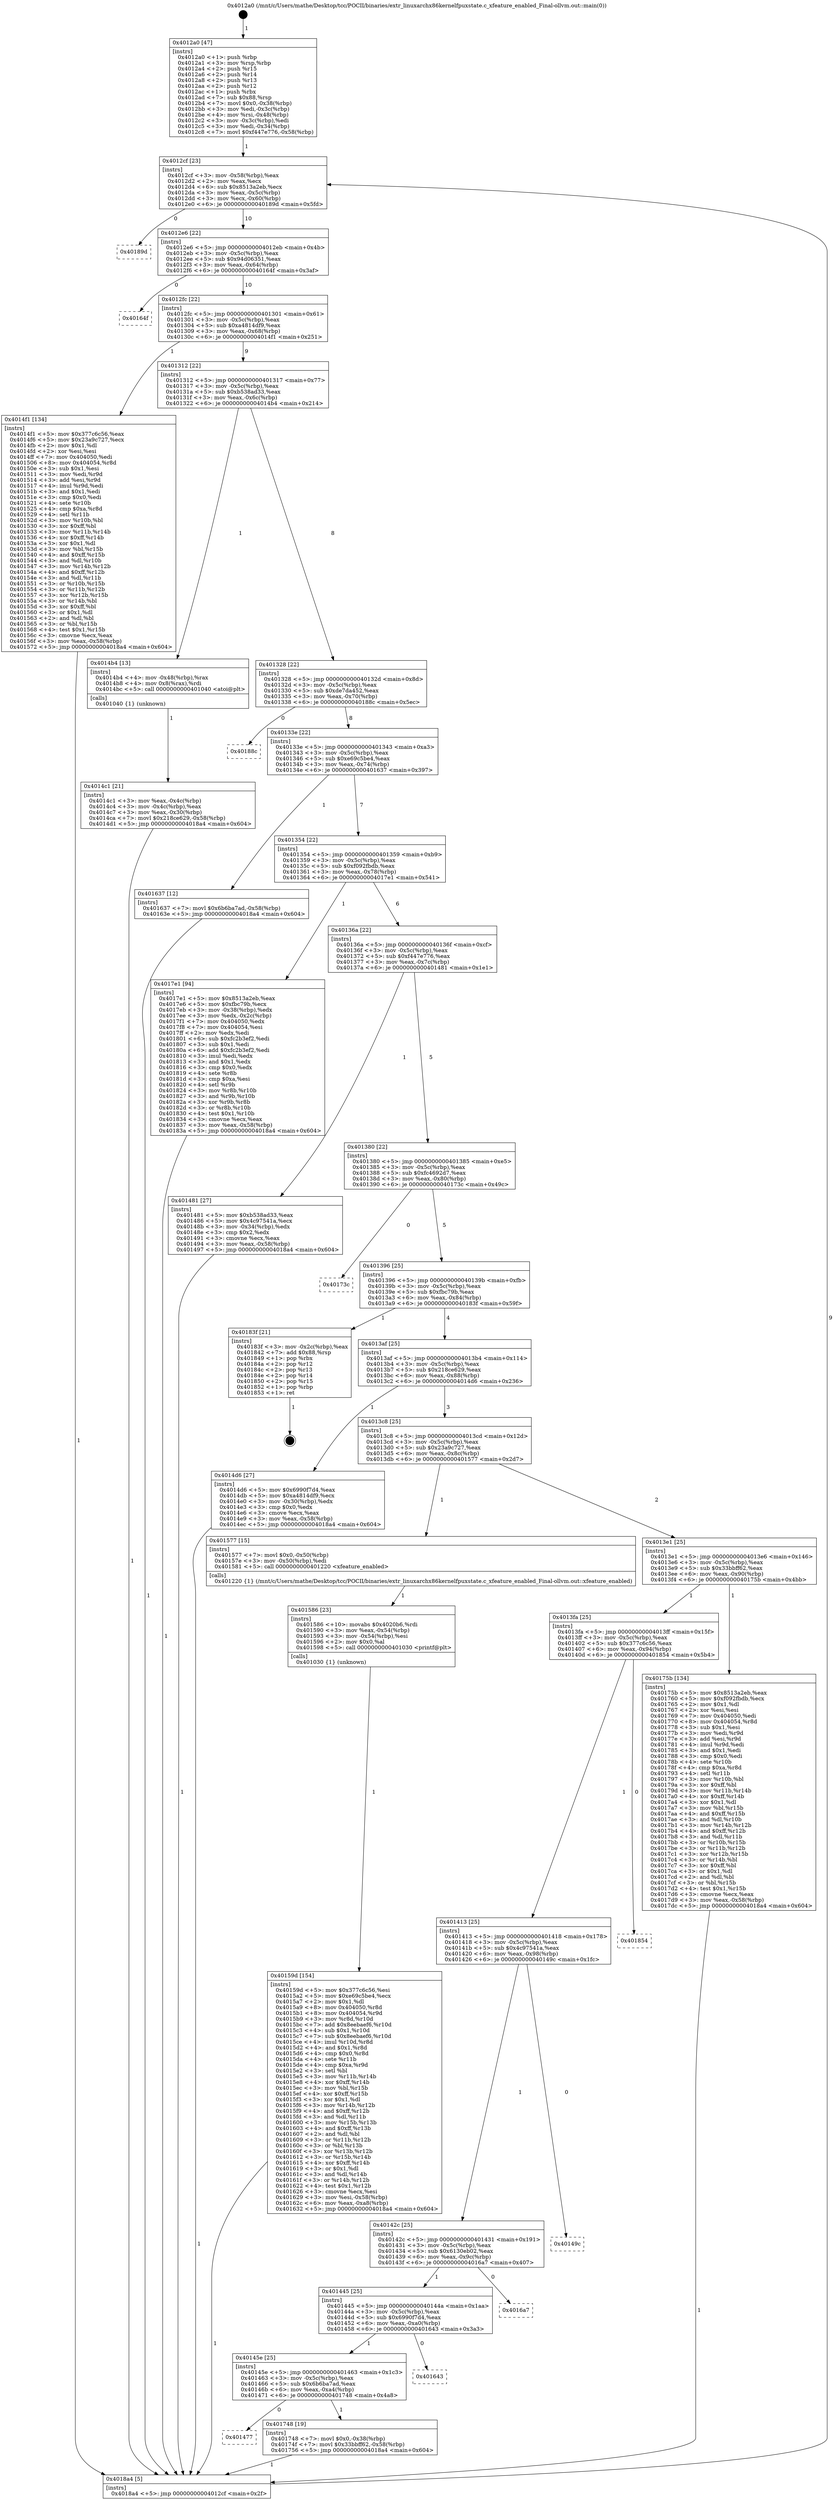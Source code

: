 digraph "0x4012a0" {
  label = "0x4012a0 (/mnt/c/Users/mathe/Desktop/tcc/POCII/binaries/extr_linuxarchx86kernelfpuxstate.c_xfeature_enabled_Final-ollvm.out::main(0))"
  labelloc = "t"
  node[shape=record]

  Entry [label="",width=0.3,height=0.3,shape=circle,fillcolor=black,style=filled]
  "0x4012cf" [label="{
     0x4012cf [23]\l
     | [instrs]\l
     &nbsp;&nbsp;0x4012cf \<+3\>: mov -0x58(%rbp),%eax\l
     &nbsp;&nbsp;0x4012d2 \<+2\>: mov %eax,%ecx\l
     &nbsp;&nbsp;0x4012d4 \<+6\>: sub $0x8513a2eb,%ecx\l
     &nbsp;&nbsp;0x4012da \<+3\>: mov %eax,-0x5c(%rbp)\l
     &nbsp;&nbsp;0x4012dd \<+3\>: mov %ecx,-0x60(%rbp)\l
     &nbsp;&nbsp;0x4012e0 \<+6\>: je 000000000040189d \<main+0x5fd\>\l
  }"]
  "0x40189d" [label="{
     0x40189d\l
  }", style=dashed]
  "0x4012e6" [label="{
     0x4012e6 [22]\l
     | [instrs]\l
     &nbsp;&nbsp;0x4012e6 \<+5\>: jmp 00000000004012eb \<main+0x4b\>\l
     &nbsp;&nbsp;0x4012eb \<+3\>: mov -0x5c(%rbp),%eax\l
     &nbsp;&nbsp;0x4012ee \<+5\>: sub $0x94d06351,%eax\l
     &nbsp;&nbsp;0x4012f3 \<+3\>: mov %eax,-0x64(%rbp)\l
     &nbsp;&nbsp;0x4012f6 \<+6\>: je 000000000040164f \<main+0x3af\>\l
  }"]
  Exit [label="",width=0.3,height=0.3,shape=circle,fillcolor=black,style=filled,peripheries=2]
  "0x40164f" [label="{
     0x40164f\l
  }", style=dashed]
  "0x4012fc" [label="{
     0x4012fc [22]\l
     | [instrs]\l
     &nbsp;&nbsp;0x4012fc \<+5\>: jmp 0000000000401301 \<main+0x61\>\l
     &nbsp;&nbsp;0x401301 \<+3\>: mov -0x5c(%rbp),%eax\l
     &nbsp;&nbsp;0x401304 \<+5\>: sub $0xa4814df9,%eax\l
     &nbsp;&nbsp;0x401309 \<+3\>: mov %eax,-0x68(%rbp)\l
     &nbsp;&nbsp;0x40130c \<+6\>: je 00000000004014f1 \<main+0x251\>\l
  }"]
  "0x401477" [label="{
     0x401477\l
  }", style=dashed]
  "0x4014f1" [label="{
     0x4014f1 [134]\l
     | [instrs]\l
     &nbsp;&nbsp;0x4014f1 \<+5\>: mov $0x377c6c56,%eax\l
     &nbsp;&nbsp;0x4014f6 \<+5\>: mov $0x23a9c727,%ecx\l
     &nbsp;&nbsp;0x4014fb \<+2\>: mov $0x1,%dl\l
     &nbsp;&nbsp;0x4014fd \<+2\>: xor %esi,%esi\l
     &nbsp;&nbsp;0x4014ff \<+7\>: mov 0x404050,%edi\l
     &nbsp;&nbsp;0x401506 \<+8\>: mov 0x404054,%r8d\l
     &nbsp;&nbsp;0x40150e \<+3\>: sub $0x1,%esi\l
     &nbsp;&nbsp;0x401511 \<+3\>: mov %edi,%r9d\l
     &nbsp;&nbsp;0x401514 \<+3\>: add %esi,%r9d\l
     &nbsp;&nbsp;0x401517 \<+4\>: imul %r9d,%edi\l
     &nbsp;&nbsp;0x40151b \<+3\>: and $0x1,%edi\l
     &nbsp;&nbsp;0x40151e \<+3\>: cmp $0x0,%edi\l
     &nbsp;&nbsp;0x401521 \<+4\>: sete %r10b\l
     &nbsp;&nbsp;0x401525 \<+4\>: cmp $0xa,%r8d\l
     &nbsp;&nbsp;0x401529 \<+4\>: setl %r11b\l
     &nbsp;&nbsp;0x40152d \<+3\>: mov %r10b,%bl\l
     &nbsp;&nbsp;0x401530 \<+3\>: xor $0xff,%bl\l
     &nbsp;&nbsp;0x401533 \<+3\>: mov %r11b,%r14b\l
     &nbsp;&nbsp;0x401536 \<+4\>: xor $0xff,%r14b\l
     &nbsp;&nbsp;0x40153a \<+3\>: xor $0x1,%dl\l
     &nbsp;&nbsp;0x40153d \<+3\>: mov %bl,%r15b\l
     &nbsp;&nbsp;0x401540 \<+4\>: and $0xff,%r15b\l
     &nbsp;&nbsp;0x401544 \<+3\>: and %dl,%r10b\l
     &nbsp;&nbsp;0x401547 \<+3\>: mov %r14b,%r12b\l
     &nbsp;&nbsp;0x40154a \<+4\>: and $0xff,%r12b\l
     &nbsp;&nbsp;0x40154e \<+3\>: and %dl,%r11b\l
     &nbsp;&nbsp;0x401551 \<+3\>: or %r10b,%r15b\l
     &nbsp;&nbsp;0x401554 \<+3\>: or %r11b,%r12b\l
     &nbsp;&nbsp;0x401557 \<+3\>: xor %r12b,%r15b\l
     &nbsp;&nbsp;0x40155a \<+3\>: or %r14b,%bl\l
     &nbsp;&nbsp;0x40155d \<+3\>: xor $0xff,%bl\l
     &nbsp;&nbsp;0x401560 \<+3\>: or $0x1,%dl\l
     &nbsp;&nbsp;0x401563 \<+2\>: and %dl,%bl\l
     &nbsp;&nbsp;0x401565 \<+3\>: or %bl,%r15b\l
     &nbsp;&nbsp;0x401568 \<+4\>: test $0x1,%r15b\l
     &nbsp;&nbsp;0x40156c \<+3\>: cmovne %ecx,%eax\l
     &nbsp;&nbsp;0x40156f \<+3\>: mov %eax,-0x58(%rbp)\l
     &nbsp;&nbsp;0x401572 \<+5\>: jmp 00000000004018a4 \<main+0x604\>\l
  }"]
  "0x401312" [label="{
     0x401312 [22]\l
     | [instrs]\l
     &nbsp;&nbsp;0x401312 \<+5\>: jmp 0000000000401317 \<main+0x77\>\l
     &nbsp;&nbsp;0x401317 \<+3\>: mov -0x5c(%rbp),%eax\l
     &nbsp;&nbsp;0x40131a \<+5\>: sub $0xb538ad33,%eax\l
     &nbsp;&nbsp;0x40131f \<+3\>: mov %eax,-0x6c(%rbp)\l
     &nbsp;&nbsp;0x401322 \<+6\>: je 00000000004014b4 \<main+0x214\>\l
  }"]
  "0x401748" [label="{
     0x401748 [19]\l
     | [instrs]\l
     &nbsp;&nbsp;0x401748 \<+7\>: movl $0x0,-0x38(%rbp)\l
     &nbsp;&nbsp;0x40174f \<+7\>: movl $0x33bbff62,-0x58(%rbp)\l
     &nbsp;&nbsp;0x401756 \<+5\>: jmp 00000000004018a4 \<main+0x604\>\l
  }"]
  "0x4014b4" [label="{
     0x4014b4 [13]\l
     | [instrs]\l
     &nbsp;&nbsp;0x4014b4 \<+4\>: mov -0x48(%rbp),%rax\l
     &nbsp;&nbsp;0x4014b8 \<+4\>: mov 0x8(%rax),%rdi\l
     &nbsp;&nbsp;0x4014bc \<+5\>: call 0000000000401040 \<atoi@plt\>\l
     | [calls]\l
     &nbsp;&nbsp;0x401040 \{1\} (unknown)\l
  }"]
  "0x401328" [label="{
     0x401328 [22]\l
     | [instrs]\l
     &nbsp;&nbsp;0x401328 \<+5\>: jmp 000000000040132d \<main+0x8d\>\l
     &nbsp;&nbsp;0x40132d \<+3\>: mov -0x5c(%rbp),%eax\l
     &nbsp;&nbsp;0x401330 \<+5\>: sub $0xde7da452,%eax\l
     &nbsp;&nbsp;0x401335 \<+3\>: mov %eax,-0x70(%rbp)\l
     &nbsp;&nbsp;0x401338 \<+6\>: je 000000000040188c \<main+0x5ec\>\l
  }"]
  "0x40145e" [label="{
     0x40145e [25]\l
     | [instrs]\l
     &nbsp;&nbsp;0x40145e \<+5\>: jmp 0000000000401463 \<main+0x1c3\>\l
     &nbsp;&nbsp;0x401463 \<+3\>: mov -0x5c(%rbp),%eax\l
     &nbsp;&nbsp;0x401466 \<+5\>: sub $0x6b6ba7ad,%eax\l
     &nbsp;&nbsp;0x40146b \<+6\>: mov %eax,-0xa4(%rbp)\l
     &nbsp;&nbsp;0x401471 \<+6\>: je 0000000000401748 \<main+0x4a8\>\l
  }"]
  "0x40188c" [label="{
     0x40188c\l
  }", style=dashed]
  "0x40133e" [label="{
     0x40133e [22]\l
     | [instrs]\l
     &nbsp;&nbsp;0x40133e \<+5\>: jmp 0000000000401343 \<main+0xa3\>\l
     &nbsp;&nbsp;0x401343 \<+3\>: mov -0x5c(%rbp),%eax\l
     &nbsp;&nbsp;0x401346 \<+5\>: sub $0xe69c5be4,%eax\l
     &nbsp;&nbsp;0x40134b \<+3\>: mov %eax,-0x74(%rbp)\l
     &nbsp;&nbsp;0x40134e \<+6\>: je 0000000000401637 \<main+0x397\>\l
  }"]
  "0x401643" [label="{
     0x401643\l
  }", style=dashed]
  "0x401637" [label="{
     0x401637 [12]\l
     | [instrs]\l
     &nbsp;&nbsp;0x401637 \<+7\>: movl $0x6b6ba7ad,-0x58(%rbp)\l
     &nbsp;&nbsp;0x40163e \<+5\>: jmp 00000000004018a4 \<main+0x604\>\l
  }"]
  "0x401354" [label="{
     0x401354 [22]\l
     | [instrs]\l
     &nbsp;&nbsp;0x401354 \<+5\>: jmp 0000000000401359 \<main+0xb9\>\l
     &nbsp;&nbsp;0x401359 \<+3\>: mov -0x5c(%rbp),%eax\l
     &nbsp;&nbsp;0x40135c \<+5\>: sub $0xf092fbdb,%eax\l
     &nbsp;&nbsp;0x401361 \<+3\>: mov %eax,-0x78(%rbp)\l
     &nbsp;&nbsp;0x401364 \<+6\>: je 00000000004017e1 \<main+0x541\>\l
  }"]
  "0x401445" [label="{
     0x401445 [25]\l
     | [instrs]\l
     &nbsp;&nbsp;0x401445 \<+5\>: jmp 000000000040144a \<main+0x1aa\>\l
     &nbsp;&nbsp;0x40144a \<+3\>: mov -0x5c(%rbp),%eax\l
     &nbsp;&nbsp;0x40144d \<+5\>: sub $0x6990f7d4,%eax\l
     &nbsp;&nbsp;0x401452 \<+6\>: mov %eax,-0xa0(%rbp)\l
     &nbsp;&nbsp;0x401458 \<+6\>: je 0000000000401643 \<main+0x3a3\>\l
  }"]
  "0x4017e1" [label="{
     0x4017e1 [94]\l
     | [instrs]\l
     &nbsp;&nbsp;0x4017e1 \<+5\>: mov $0x8513a2eb,%eax\l
     &nbsp;&nbsp;0x4017e6 \<+5\>: mov $0xfbc79b,%ecx\l
     &nbsp;&nbsp;0x4017eb \<+3\>: mov -0x38(%rbp),%edx\l
     &nbsp;&nbsp;0x4017ee \<+3\>: mov %edx,-0x2c(%rbp)\l
     &nbsp;&nbsp;0x4017f1 \<+7\>: mov 0x404050,%edx\l
     &nbsp;&nbsp;0x4017f8 \<+7\>: mov 0x404054,%esi\l
     &nbsp;&nbsp;0x4017ff \<+2\>: mov %edx,%edi\l
     &nbsp;&nbsp;0x401801 \<+6\>: sub $0xfc2b3ef2,%edi\l
     &nbsp;&nbsp;0x401807 \<+3\>: sub $0x1,%edi\l
     &nbsp;&nbsp;0x40180a \<+6\>: add $0xfc2b3ef2,%edi\l
     &nbsp;&nbsp;0x401810 \<+3\>: imul %edi,%edx\l
     &nbsp;&nbsp;0x401813 \<+3\>: and $0x1,%edx\l
     &nbsp;&nbsp;0x401816 \<+3\>: cmp $0x0,%edx\l
     &nbsp;&nbsp;0x401819 \<+4\>: sete %r8b\l
     &nbsp;&nbsp;0x40181d \<+3\>: cmp $0xa,%esi\l
     &nbsp;&nbsp;0x401820 \<+4\>: setl %r9b\l
     &nbsp;&nbsp;0x401824 \<+3\>: mov %r8b,%r10b\l
     &nbsp;&nbsp;0x401827 \<+3\>: and %r9b,%r10b\l
     &nbsp;&nbsp;0x40182a \<+3\>: xor %r9b,%r8b\l
     &nbsp;&nbsp;0x40182d \<+3\>: or %r8b,%r10b\l
     &nbsp;&nbsp;0x401830 \<+4\>: test $0x1,%r10b\l
     &nbsp;&nbsp;0x401834 \<+3\>: cmovne %ecx,%eax\l
     &nbsp;&nbsp;0x401837 \<+3\>: mov %eax,-0x58(%rbp)\l
     &nbsp;&nbsp;0x40183a \<+5\>: jmp 00000000004018a4 \<main+0x604\>\l
  }"]
  "0x40136a" [label="{
     0x40136a [22]\l
     | [instrs]\l
     &nbsp;&nbsp;0x40136a \<+5\>: jmp 000000000040136f \<main+0xcf\>\l
     &nbsp;&nbsp;0x40136f \<+3\>: mov -0x5c(%rbp),%eax\l
     &nbsp;&nbsp;0x401372 \<+5\>: sub $0xf447e776,%eax\l
     &nbsp;&nbsp;0x401377 \<+3\>: mov %eax,-0x7c(%rbp)\l
     &nbsp;&nbsp;0x40137a \<+6\>: je 0000000000401481 \<main+0x1e1\>\l
  }"]
  "0x4016a7" [label="{
     0x4016a7\l
  }", style=dashed]
  "0x401481" [label="{
     0x401481 [27]\l
     | [instrs]\l
     &nbsp;&nbsp;0x401481 \<+5\>: mov $0xb538ad33,%eax\l
     &nbsp;&nbsp;0x401486 \<+5\>: mov $0x4c97541a,%ecx\l
     &nbsp;&nbsp;0x40148b \<+3\>: mov -0x34(%rbp),%edx\l
     &nbsp;&nbsp;0x40148e \<+3\>: cmp $0x2,%edx\l
     &nbsp;&nbsp;0x401491 \<+3\>: cmovne %ecx,%eax\l
     &nbsp;&nbsp;0x401494 \<+3\>: mov %eax,-0x58(%rbp)\l
     &nbsp;&nbsp;0x401497 \<+5\>: jmp 00000000004018a4 \<main+0x604\>\l
  }"]
  "0x401380" [label="{
     0x401380 [22]\l
     | [instrs]\l
     &nbsp;&nbsp;0x401380 \<+5\>: jmp 0000000000401385 \<main+0xe5\>\l
     &nbsp;&nbsp;0x401385 \<+3\>: mov -0x5c(%rbp),%eax\l
     &nbsp;&nbsp;0x401388 \<+5\>: sub $0xfc4692d7,%eax\l
     &nbsp;&nbsp;0x40138d \<+3\>: mov %eax,-0x80(%rbp)\l
     &nbsp;&nbsp;0x401390 \<+6\>: je 000000000040173c \<main+0x49c\>\l
  }"]
  "0x4018a4" [label="{
     0x4018a4 [5]\l
     | [instrs]\l
     &nbsp;&nbsp;0x4018a4 \<+5\>: jmp 00000000004012cf \<main+0x2f\>\l
  }"]
  "0x4012a0" [label="{
     0x4012a0 [47]\l
     | [instrs]\l
     &nbsp;&nbsp;0x4012a0 \<+1\>: push %rbp\l
     &nbsp;&nbsp;0x4012a1 \<+3\>: mov %rsp,%rbp\l
     &nbsp;&nbsp;0x4012a4 \<+2\>: push %r15\l
     &nbsp;&nbsp;0x4012a6 \<+2\>: push %r14\l
     &nbsp;&nbsp;0x4012a8 \<+2\>: push %r13\l
     &nbsp;&nbsp;0x4012aa \<+2\>: push %r12\l
     &nbsp;&nbsp;0x4012ac \<+1\>: push %rbx\l
     &nbsp;&nbsp;0x4012ad \<+7\>: sub $0x88,%rsp\l
     &nbsp;&nbsp;0x4012b4 \<+7\>: movl $0x0,-0x38(%rbp)\l
     &nbsp;&nbsp;0x4012bb \<+3\>: mov %edi,-0x3c(%rbp)\l
     &nbsp;&nbsp;0x4012be \<+4\>: mov %rsi,-0x48(%rbp)\l
     &nbsp;&nbsp;0x4012c2 \<+3\>: mov -0x3c(%rbp),%edi\l
     &nbsp;&nbsp;0x4012c5 \<+3\>: mov %edi,-0x34(%rbp)\l
     &nbsp;&nbsp;0x4012c8 \<+7\>: movl $0xf447e776,-0x58(%rbp)\l
  }"]
  "0x4014c1" [label="{
     0x4014c1 [21]\l
     | [instrs]\l
     &nbsp;&nbsp;0x4014c1 \<+3\>: mov %eax,-0x4c(%rbp)\l
     &nbsp;&nbsp;0x4014c4 \<+3\>: mov -0x4c(%rbp),%eax\l
     &nbsp;&nbsp;0x4014c7 \<+3\>: mov %eax,-0x30(%rbp)\l
     &nbsp;&nbsp;0x4014ca \<+7\>: movl $0x218ce629,-0x58(%rbp)\l
     &nbsp;&nbsp;0x4014d1 \<+5\>: jmp 00000000004018a4 \<main+0x604\>\l
  }"]
  "0x40142c" [label="{
     0x40142c [25]\l
     | [instrs]\l
     &nbsp;&nbsp;0x40142c \<+5\>: jmp 0000000000401431 \<main+0x191\>\l
     &nbsp;&nbsp;0x401431 \<+3\>: mov -0x5c(%rbp),%eax\l
     &nbsp;&nbsp;0x401434 \<+5\>: sub $0x6130eb02,%eax\l
     &nbsp;&nbsp;0x401439 \<+6\>: mov %eax,-0x9c(%rbp)\l
     &nbsp;&nbsp;0x40143f \<+6\>: je 00000000004016a7 \<main+0x407\>\l
  }"]
  "0x40173c" [label="{
     0x40173c\l
  }", style=dashed]
  "0x401396" [label="{
     0x401396 [25]\l
     | [instrs]\l
     &nbsp;&nbsp;0x401396 \<+5\>: jmp 000000000040139b \<main+0xfb\>\l
     &nbsp;&nbsp;0x40139b \<+3\>: mov -0x5c(%rbp),%eax\l
     &nbsp;&nbsp;0x40139e \<+5\>: sub $0xfbc79b,%eax\l
     &nbsp;&nbsp;0x4013a3 \<+6\>: mov %eax,-0x84(%rbp)\l
     &nbsp;&nbsp;0x4013a9 \<+6\>: je 000000000040183f \<main+0x59f\>\l
  }"]
  "0x40149c" [label="{
     0x40149c\l
  }", style=dashed]
  "0x40183f" [label="{
     0x40183f [21]\l
     | [instrs]\l
     &nbsp;&nbsp;0x40183f \<+3\>: mov -0x2c(%rbp),%eax\l
     &nbsp;&nbsp;0x401842 \<+7\>: add $0x88,%rsp\l
     &nbsp;&nbsp;0x401849 \<+1\>: pop %rbx\l
     &nbsp;&nbsp;0x40184a \<+2\>: pop %r12\l
     &nbsp;&nbsp;0x40184c \<+2\>: pop %r13\l
     &nbsp;&nbsp;0x40184e \<+2\>: pop %r14\l
     &nbsp;&nbsp;0x401850 \<+2\>: pop %r15\l
     &nbsp;&nbsp;0x401852 \<+1\>: pop %rbp\l
     &nbsp;&nbsp;0x401853 \<+1\>: ret\l
  }"]
  "0x4013af" [label="{
     0x4013af [25]\l
     | [instrs]\l
     &nbsp;&nbsp;0x4013af \<+5\>: jmp 00000000004013b4 \<main+0x114\>\l
     &nbsp;&nbsp;0x4013b4 \<+3\>: mov -0x5c(%rbp),%eax\l
     &nbsp;&nbsp;0x4013b7 \<+5\>: sub $0x218ce629,%eax\l
     &nbsp;&nbsp;0x4013bc \<+6\>: mov %eax,-0x88(%rbp)\l
     &nbsp;&nbsp;0x4013c2 \<+6\>: je 00000000004014d6 \<main+0x236\>\l
  }"]
  "0x401413" [label="{
     0x401413 [25]\l
     | [instrs]\l
     &nbsp;&nbsp;0x401413 \<+5\>: jmp 0000000000401418 \<main+0x178\>\l
     &nbsp;&nbsp;0x401418 \<+3\>: mov -0x5c(%rbp),%eax\l
     &nbsp;&nbsp;0x40141b \<+5\>: sub $0x4c97541a,%eax\l
     &nbsp;&nbsp;0x401420 \<+6\>: mov %eax,-0x98(%rbp)\l
     &nbsp;&nbsp;0x401426 \<+6\>: je 000000000040149c \<main+0x1fc\>\l
  }"]
  "0x4014d6" [label="{
     0x4014d6 [27]\l
     | [instrs]\l
     &nbsp;&nbsp;0x4014d6 \<+5\>: mov $0x6990f7d4,%eax\l
     &nbsp;&nbsp;0x4014db \<+5\>: mov $0xa4814df9,%ecx\l
     &nbsp;&nbsp;0x4014e0 \<+3\>: mov -0x30(%rbp),%edx\l
     &nbsp;&nbsp;0x4014e3 \<+3\>: cmp $0x0,%edx\l
     &nbsp;&nbsp;0x4014e6 \<+3\>: cmove %ecx,%eax\l
     &nbsp;&nbsp;0x4014e9 \<+3\>: mov %eax,-0x58(%rbp)\l
     &nbsp;&nbsp;0x4014ec \<+5\>: jmp 00000000004018a4 \<main+0x604\>\l
  }"]
  "0x4013c8" [label="{
     0x4013c8 [25]\l
     | [instrs]\l
     &nbsp;&nbsp;0x4013c8 \<+5\>: jmp 00000000004013cd \<main+0x12d\>\l
     &nbsp;&nbsp;0x4013cd \<+3\>: mov -0x5c(%rbp),%eax\l
     &nbsp;&nbsp;0x4013d0 \<+5\>: sub $0x23a9c727,%eax\l
     &nbsp;&nbsp;0x4013d5 \<+6\>: mov %eax,-0x8c(%rbp)\l
     &nbsp;&nbsp;0x4013db \<+6\>: je 0000000000401577 \<main+0x2d7\>\l
  }"]
  "0x401854" [label="{
     0x401854\l
  }", style=dashed]
  "0x401577" [label="{
     0x401577 [15]\l
     | [instrs]\l
     &nbsp;&nbsp;0x401577 \<+7\>: movl $0x0,-0x50(%rbp)\l
     &nbsp;&nbsp;0x40157e \<+3\>: mov -0x50(%rbp),%edi\l
     &nbsp;&nbsp;0x401581 \<+5\>: call 0000000000401220 \<xfeature_enabled\>\l
     | [calls]\l
     &nbsp;&nbsp;0x401220 \{1\} (/mnt/c/Users/mathe/Desktop/tcc/POCII/binaries/extr_linuxarchx86kernelfpuxstate.c_xfeature_enabled_Final-ollvm.out::xfeature_enabled)\l
  }"]
  "0x4013e1" [label="{
     0x4013e1 [25]\l
     | [instrs]\l
     &nbsp;&nbsp;0x4013e1 \<+5\>: jmp 00000000004013e6 \<main+0x146\>\l
     &nbsp;&nbsp;0x4013e6 \<+3\>: mov -0x5c(%rbp),%eax\l
     &nbsp;&nbsp;0x4013e9 \<+5\>: sub $0x33bbff62,%eax\l
     &nbsp;&nbsp;0x4013ee \<+6\>: mov %eax,-0x90(%rbp)\l
     &nbsp;&nbsp;0x4013f4 \<+6\>: je 000000000040175b \<main+0x4bb\>\l
  }"]
  "0x401586" [label="{
     0x401586 [23]\l
     | [instrs]\l
     &nbsp;&nbsp;0x401586 \<+10\>: movabs $0x4020b6,%rdi\l
     &nbsp;&nbsp;0x401590 \<+3\>: mov %eax,-0x54(%rbp)\l
     &nbsp;&nbsp;0x401593 \<+3\>: mov -0x54(%rbp),%esi\l
     &nbsp;&nbsp;0x401596 \<+2\>: mov $0x0,%al\l
     &nbsp;&nbsp;0x401598 \<+5\>: call 0000000000401030 \<printf@plt\>\l
     | [calls]\l
     &nbsp;&nbsp;0x401030 \{1\} (unknown)\l
  }"]
  "0x40159d" [label="{
     0x40159d [154]\l
     | [instrs]\l
     &nbsp;&nbsp;0x40159d \<+5\>: mov $0x377c6c56,%esi\l
     &nbsp;&nbsp;0x4015a2 \<+5\>: mov $0xe69c5be4,%ecx\l
     &nbsp;&nbsp;0x4015a7 \<+2\>: mov $0x1,%dl\l
     &nbsp;&nbsp;0x4015a9 \<+8\>: mov 0x404050,%r8d\l
     &nbsp;&nbsp;0x4015b1 \<+8\>: mov 0x404054,%r9d\l
     &nbsp;&nbsp;0x4015b9 \<+3\>: mov %r8d,%r10d\l
     &nbsp;&nbsp;0x4015bc \<+7\>: add $0x8eebaef6,%r10d\l
     &nbsp;&nbsp;0x4015c3 \<+4\>: sub $0x1,%r10d\l
     &nbsp;&nbsp;0x4015c7 \<+7\>: sub $0x8eebaef6,%r10d\l
     &nbsp;&nbsp;0x4015ce \<+4\>: imul %r10d,%r8d\l
     &nbsp;&nbsp;0x4015d2 \<+4\>: and $0x1,%r8d\l
     &nbsp;&nbsp;0x4015d6 \<+4\>: cmp $0x0,%r8d\l
     &nbsp;&nbsp;0x4015da \<+4\>: sete %r11b\l
     &nbsp;&nbsp;0x4015de \<+4\>: cmp $0xa,%r9d\l
     &nbsp;&nbsp;0x4015e2 \<+3\>: setl %bl\l
     &nbsp;&nbsp;0x4015e5 \<+3\>: mov %r11b,%r14b\l
     &nbsp;&nbsp;0x4015e8 \<+4\>: xor $0xff,%r14b\l
     &nbsp;&nbsp;0x4015ec \<+3\>: mov %bl,%r15b\l
     &nbsp;&nbsp;0x4015ef \<+4\>: xor $0xff,%r15b\l
     &nbsp;&nbsp;0x4015f3 \<+3\>: xor $0x1,%dl\l
     &nbsp;&nbsp;0x4015f6 \<+3\>: mov %r14b,%r12b\l
     &nbsp;&nbsp;0x4015f9 \<+4\>: and $0xff,%r12b\l
     &nbsp;&nbsp;0x4015fd \<+3\>: and %dl,%r11b\l
     &nbsp;&nbsp;0x401600 \<+3\>: mov %r15b,%r13b\l
     &nbsp;&nbsp;0x401603 \<+4\>: and $0xff,%r13b\l
     &nbsp;&nbsp;0x401607 \<+2\>: and %dl,%bl\l
     &nbsp;&nbsp;0x401609 \<+3\>: or %r11b,%r12b\l
     &nbsp;&nbsp;0x40160c \<+3\>: or %bl,%r13b\l
     &nbsp;&nbsp;0x40160f \<+3\>: xor %r13b,%r12b\l
     &nbsp;&nbsp;0x401612 \<+3\>: or %r15b,%r14b\l
     &nbsp;&nbsp;0x401615 \<+4\>: xor $0xff,%r14b\l
     &nbsp;&nbsp;0x401619 \<+3\>: or $0x1,%dl\l
     &nbsp;&nbsp;0x40161c \<+3\>: and %dl,%r14b\l
     &nbsp;&nbsp;0x40161f \<+3\>: or %r14b,%r12b\l
     &nbsp;&nbsp;0x401622 \<+4\>: test $0x1,%r12b\l
     &nbsp;&nbsp;0x401626 \<+3\>: cmovne %ecx,%esi\l
     &nbsp;&nbsp;0x401629 \<+3\>: mov %esi,-0x58(%rbp)\l
     &nbsp;&nbsp;0x40162c \<+6\>: mov %eax,-0xa8(%rbp)\l
     &nbsp;&nbsp;0x401632 \<+5\>: jmp 00000000004018a4 \<main+0x604\>\l
  }"]
  "0x4013fa" [label="{
     0x4013fa [25]\l
     | [instrs]\l
     &nbsp;&nbsp;0x4013fa \<+5\>: jmp 00000000004013ff \<main+0x15f\>\l
     &nbsp;&nbsp;0x4013ff \<+3\>: mov -0x5c(%rbp),%eax\l
     &nbsp;&nbsp;0x401402 \<+5\>: sub $0x377c6c56,%eax\l
     &nbsp;&nbsp;0x401407 \<+6\>: mov %eax,-0x94(%rbp)\l
     &nbsp;&nbsp;0x40140d \<+6\>: je 0000000000401854 \<main+0x5b4\>\l
  }"]
  "0x40175b" [label="{
     0x40175b [134]\l
     | [instrs]\l
     &nbsp;&nbsp;0x40175b \<+5\>: mov $0x8513a2eb,%eax\l
     &nbsp;&nbsp;0x401760 \<+5\>: mov $0xf092fbdb,%ecx\l
     &nbsp;&nbsp;0x401765 \<+2\>: mov $0x1,%dl\l
     &nbsp;&nbsp;0x401767 \<+2\>: xor %esi,%esi\l
     &nbsp;&nbsp;0x401769 \<+7\>: mov 0x404050,%edi\l
     &nbsp;&nbsp;0x401770 \<+8\>: mov 0x404054,%r8d\l
     &nbsp;&nbsp;0x401778 \<+3\>: sub $0x1,%esi\l
     &nbsp;&nbsp;0x40177b \<+3\>: mov %edi,%r9d\l
     &nbsp;&nbsp;0x40177e \<+3\>: add %esi,%r9d\l
     &nbsp;&nbsp;0x401781 \<+4\>: imul %r9d,%edi\l
     &nbsp;&nbsp;0x401785 \<+3\>: and $0x1,%edi\l
     &nbsp;&nbsp;0x401788 \<+3\>: cmp $0x0,%edi\l
     &nbsp;&nbsp;0x40178b \<+4\>: sete %r10b\l
     &nbsp;&nbsp;0x40178f \<+4\>: cmp $0xa,%r8d\l
     &nbsp;&nbsp;0x401793 \<+4\>: setl %r11b\l
     &nbsp;&nbsp;0x401797 \<+3\>: mov %r10b,%bl\l
     &nbsp;&nbsp;0x40179a \<+3\>: xor $0xff,%bl\l
     &nbsp;&nbsp;0x40179d \<+3\>: mov %r11b,%r14b\l
     &nbsp;&nbsp;0x4017a0 \<+4\>: xor $0xff,%r14b\l
     &nbsp;&nbsp;0x4017a4 \<+3\>: xor $0x1,%dl\l
     &nbsp;&nbsp;0x4017a7 \<+3\>: mov %bl,%r15b\l
     &nbsp;&nbsp;0x4017aa \<+4\>: and $0xff,%r15b\l
     &nbsp;&nbsp;0x4017ae \<+3\>: and %dl,%r10b\l
     &nbsp;&nbsp;0x4017b1 \<+3\>: mov %r14b,%r12b\l
     &nbsp;&nbsp;0x4017b4 \<+4\>: and $0xff,%r12b\l
     &nbsp;&nbsp;0x4017b8 \<+3\>: and %dl,%r11b\l
     &nbsp;&nbsp;0x4017bb \<+3\>: or %r10b,%r15b\l
     &nbsp;&nbsp;0x4017be \<+3\>: or %r11b,%r12b\l
     &nbsp;&nbsp;0x4017c1 \<+3\>: xor %r12b,%r15b\l
     &nbsp;&nbsp;0x4017c4 \<+3\>: or %r14b,%bl\l
     &nbsp;&nbsp;0x4017c7 \<+3\>: xor $0xff,%bl\l
     &nbsp;&nbsp;0x4017ca \<+3\>: or $0x1,%dl\l
     &nbsp;&nbsp;0x4017cd \<+2\>: and %dl,%bl\l
     &nbsp;&nbsp;0x4017cf \<+3\>: or %bl,%r15b\l
     &nbsp;&nbsp;0x4017d2 \<+4\>: test $0x1,%r15b\l
     &nbsp;&nbsp;0x4017d6 \<+3\>: cmovne %ecx,%eax\l
     &nbsp;&nbsp;0x4017d9 \<+3\>: mov %eax,-0x58(%rbp)\l
     &nbsp;&nbsp;0x4017dc \<+5\>: jmp 00000000004018a4 \<main+0x604\>\l
  }"]
  Entry -> "0x4012a0" [label=" 1"]
  "0x4012cf" -> "0x40189d" [label=" 0"]
  "0x4012cf" -> "0x4012e6" [label=" 10"]
  "0x40183f" -> Exit [label=" 1"]
  "0x4012e6" -> "0x40164f" [label=" 0"]
  "0x4012e6" -> "0x4012fc" [label=" 10"]
  "0x4017e1" -> "0x4018a4" [label=" 1"]
  "0x4012fc" -> "0x4014f1" [label=" 1"]
  "0x4012fc" -> "0x401312" [label=" 9"]
  "0x40175b" -> "0x4018a4" [label=" 1"]
  "0x401312" -> "0x4014b4" [label=" 1"]
  "0x401312" -> "0x401328" [label=" 8"]
  "0x401748" -> "0x4018a4" [label=" 1"]
  "0x401328" -> "0x40188c" [label=" 0"]
  "0x401328" -> "0x40133e" [label=" 8"]
  "0x40145e" -> "0x401748" [label=" 1"]
  "0x40133e" -> "0x401637" [label=" 1"]
  "0x40133e" -> "0x401354" [label=" 7"]
  "0x40145e" -> "0x401477" [label=" 0"]
  "0x401354" -> "0x4017e1" [label=" 1"]
  "0x401354" -> "0x40136a" [label=" 6"]
  "0x401445" -> "0x401643" [label=" 0"]
  "0x40136a" -> "0x401481" [label=" 1"]
  "0x40136a" -> "0x401380" [label=" 5"]
  "0x401481" -> "0x4018a4" [label=" 1"]
  "0x4012a0" -> "0x4012cf" [label=" 1"]
  "0x4018a4" -> "0x4012cf" [label=" 9"]
  "0x4014b4" -> "0x4014c1" [label=" 1"]
  "0x4014c1" -> "0x4018a4" [label=" 1"]
  "0x401445" -> "0x40145e" [label=" 1"]
  "0x401380" -> "0x40173c" [label=" 0"]
  "0x401380" -> "0x401396" [label=" 5"]
  "0x40142c" -> "0x4016a7" [label=" 0"]
  "0x401396" -> "0x40183f" [label=" 1"]
  "0x401396" -> "0x4013af" [label=" 4"]
  "0x40142c" -> "0x401445" [label=" 1"]
  "0x4013af" -> "0x4014d6" [label=" 1"]
  "0x4013af" -> "0x4013c8" [label=" 3"]
  "0x4014d6" -> "0x4018a4" [label=" 1"]
  "0x4014f1" -> "0x4018a4" [label=" 1"]
  "0x401413" -> "0x40149c" [label=" 0"]
  "0x4013c8" -> "0x401577" [label=" 1"]
  "0x4013c8" -> "0x4013e1" [label=" 2"]
  "0x401577" -> "0x401586" [label=" 1"]
  "0x401586" -> "0x40159d" [label=" 1"]
  "0x40159d" -> "0x4018a4" [label=" 1"]
  "0x401637" -> "0x4018a4" [label=" 1"]
  "0x401413" -> "0x40142c" [label=" 1"]
  "0x4013e1" -> "0x40175b" [label=" 1"]
  "0x4013e1" -> "0x4013fa" [label=" 1"]
  "0x4013fa" -> "0x401413" [label=" 1"]
  "0x4013fa" -> "0x401854" [label=" 0"]
}
